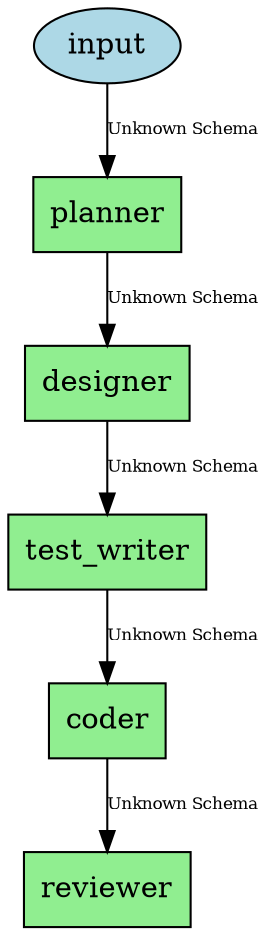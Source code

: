 // TDD Workflow Workflow
digraph {
	coder [fillcolor=lightgreen shape=box style=filled]
	test_writer [fillcolor=lightgreen shape=box style=filled]
	designer [fillcolor=lightgreen shape=box style=filled]
	reviewer [fillcolor=lightgreen shape=box style=filled]
	planner [fillcolor=lightgreen shape=box style=filled]
	input [fillcolor=lightblue shape=ellipse style=filled]
	input -> planner [label="Unknown Schema" fontsize=8]
	planner -> designer [label="Unknown Schema" fontsize=8]
	designer -> test_writer [label="Unknown Schema" fontsize=8]
	test_writer -> coder [label="Unknown Schema" fontsize=8]
	coder -> reviewer [label="Unknown Schema" fontsize=8]
}
